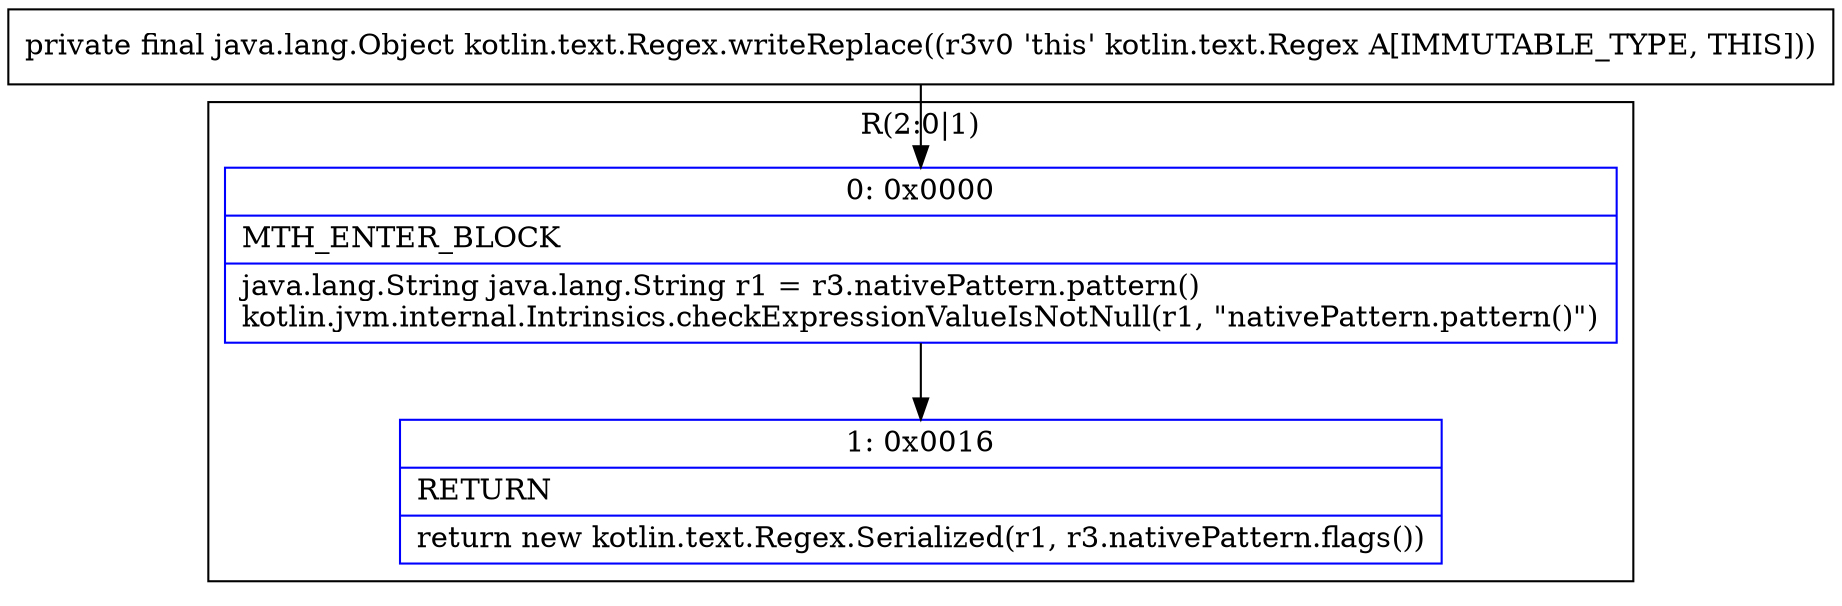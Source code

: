 digraph "CFG forkotlin.text.Regex.writeReplace()Ljava\/lang\/Object;" {
subgraph cluster_Region_1100335138 {
label = "R(2:0|1)";
node [shape=record,color=blue];
Node_0 [shape=record,label="{0\:\ 0x0000|MTH_ENTER_BLOCK\l|java.lang.String java.lang.String r1 = r3.nativePattern.pattern()\lkotlin.jvm.internal.Intrinsics.checkExpressionValueIsNotNull(r1, \"nativePattern.pattern()\")\l}"];
Node_1 [shape=record,label="{1\:\ 0x0016|RETURN\l|return new kotlin.text.Regex.Serialized(r1, r3.nativePattern.flags())\l}"];
}
MethodNode[shape=record,label="{private final java.lang.Object kotlin.text.Regex.writeReplace((r3v0 'this' kotlin.text.Regex A[IMMUTABLE_TYPE, THIS])) }"];
MethodNode -> Node_0;
Node_0 -> Node_1;
}

